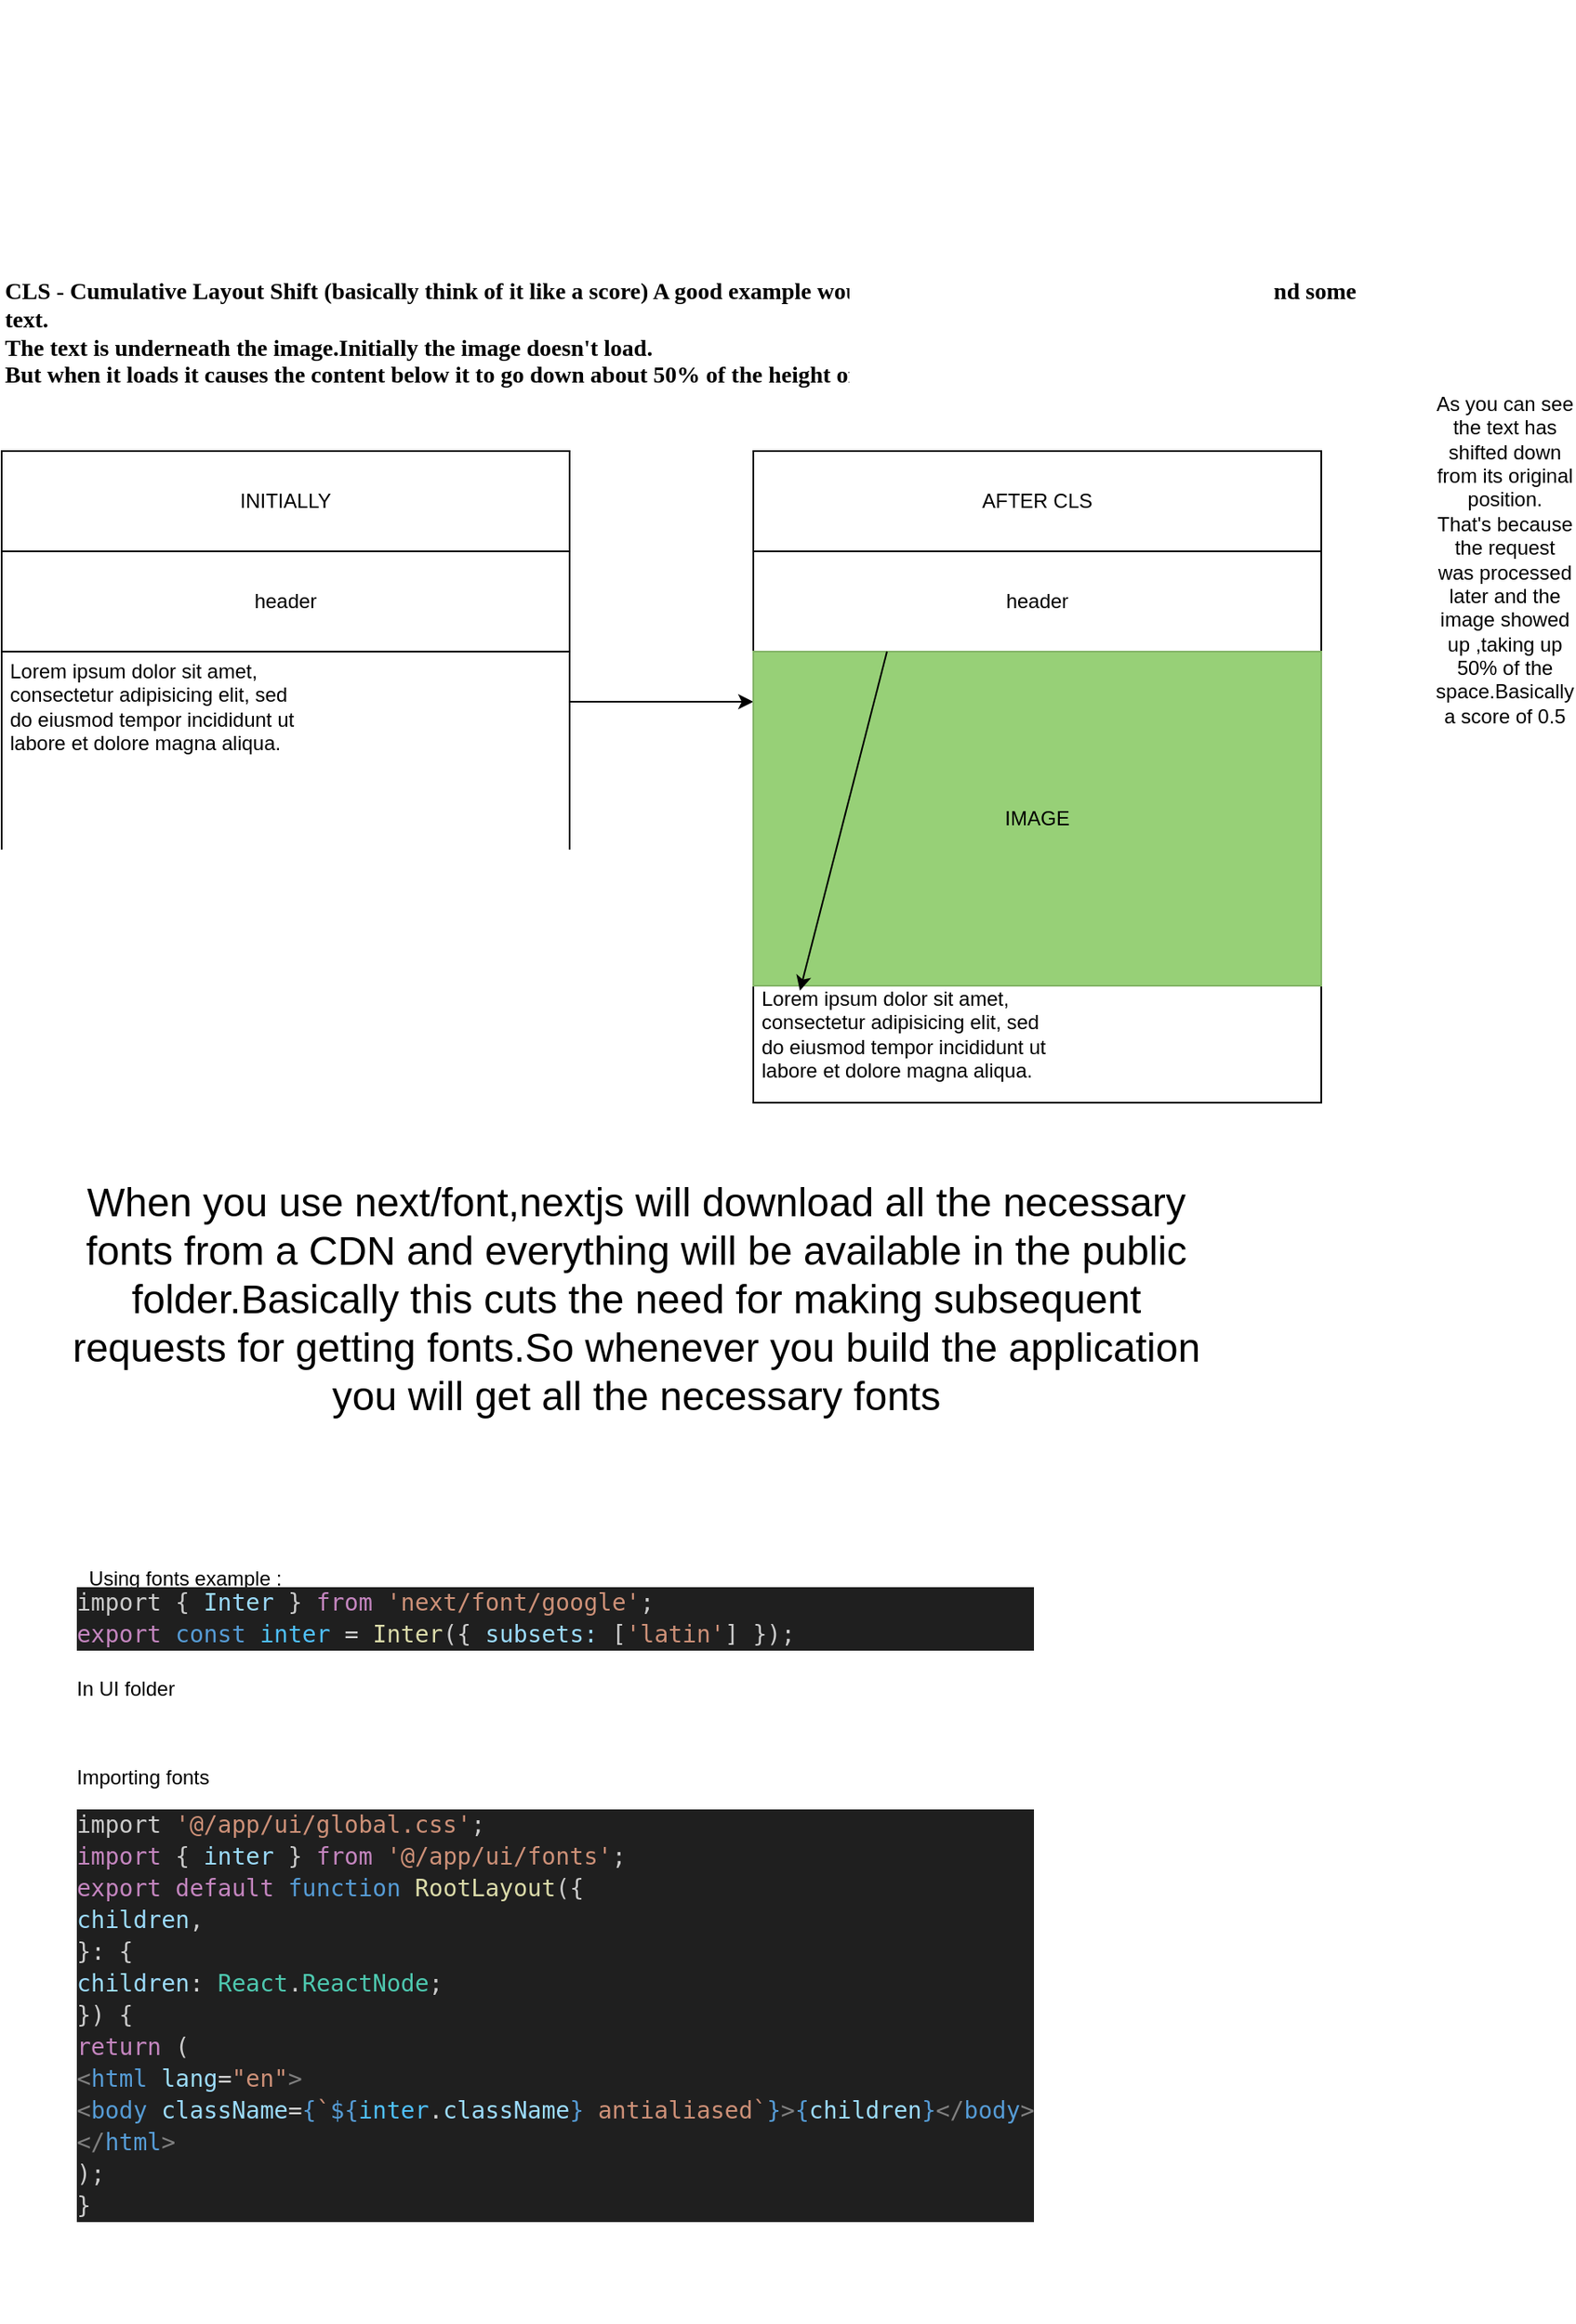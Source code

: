 <mxfile version="22.1.17" type="github">
  <diagram name="Page-1" id="HMk1L3ZVmhgXQnbdjf0Z">
    <mxGraphModel dx="1367" dy="2946" grid="1" gridSize="10" guides="1" tooltips="1" connect="1" arrows="1" fold="1" page="1" pageScale="1" pageWidth="850" pageHeight="1100" math="0" shadow="0">
      <root>
        <mxCell id="0" />
        <mxCell id="1" parent="0" />
        <mxCell id="uL2jTAdxlcE1hqd3arbY-60" value="&lt;div align=&quot;left&quot;&gt;&lt;font face=&quot;Georgia&quot;&gt;&lt;b&gt;&lt;font style=&quot;font-size: 14px;&quot;&gt;CLS - Cumulative Layout Shift (basically think of it like a score) A good example would be a site which has a header,an image and some text.&lt;/font&gt;&lt;/b&gt;&lt;br&gt;&lt;b&gt;&lt;font style=&quot;font-size: 14px;&quot;&gt;The text is underneath the image.Initially the image doesn&#39;t load.&lt;/font&gt;&lt;/b&gt;&lt;br&gt;&lt;b&gt;&lt;font style=&quot;font-size: 14px;&quot;&gt;But when it loads it causes the content below it to go down about 50% of the height of&amp;nbsp; the page.&lt;/font&gt;&lt;/b&gt;&lt;/font&gt;&lt;/div&gt;" style="text;html=1;strokeColor=none;fillColor=none;align=left;verticalAlign=middle;whiteSpace=wrap;rounded=0;" vertex="1" parent="1">
          <mxGeometry x="20" y="-1320" width="830" height="400" as="geometry" />
        </mxCell>
        <mxCell id="uL2jTAdxlcE1hqd3arbY-61" value="" style="rounded=0;whiteSpace=wrap;html=1;" vertex="1" parent="1">
          <mxGeometry x="20" y="-1050" width="340" height="340" as="geometry" />
        </mxCell>
        <mxCell id="uL2jTAdxlcE1hqd3arbY-63" value="" style="endArrow=classic;html=1;rounded=0;" edge="1" parent="1">
          <mxGeometry width="50" height="50" relative="1" as="geometry">
            <mxPoint x="360" y="-900" as="sourcePoint" />
            <mxPoint x="470" y="-900" as="targetPoint" />
          </mxGeometry>
        </mxCell>
        <mxCell id="uL2jTAdxlcE1hqd3arbY-64" value="" style="rounded=0;whiteSpace=wrap;html=1;" vertex="1" parent="1">
          <mxGeometry x="470" y="-1050" width="340" height="390" as="geometry" />
        </mxCell>
        <mxCell id="uL2jTAdxlcE1hqd3arbY-65" value="INITIALLY" style="rounded=0;whiteSpace=wrap;html=1;" vertex="1" parent="1">
          <mxGeometry x="20" y="-1050" width="340" height="60" as="geometry" />
        </mxCell>
        <mxCell id="uL2jTAdxlcE1hqd3arbY-66" value="AFTER CLS" style="rounded=0;whiteSpace=wrap;html=1;" vertex="1" parent="1">
          <mxGeometry x="470" y="-1050" width="340" height="60" as="geometry" />
        </mxCell>
        <mxCell id="uL2jTAdxlcE1hqd3arbY-68" value="&lt;h1&gt;&lt;br&gt;&lt;/h1&gt;&lt;p&gt;Lorem ipsum dolor sit amet, consectetur adipisicing elit, sed do eiusmod tempor incididunt ut labore et dolore magna aliqua.&lt;/p&gt;" style="text;html=1;strokeColor=none;fillColor=none;spacing=5;spacingTop=-20;whiteSpace=wrap;overflow=hidden;rounded=0;" vertex="1" parent="1">
          <mxGeometry x="20" y="-976" width="190" height="120" as="geometry" />
        </mxCell>
        <mxCell id="uL2jTAdxlcE1hqd3arbY-69" value="header" style="rounded=0;whiteSpace=wrap;html=1;" vertex="1" parent="1">
          <mxGeometry x="20" y="-990" width="340" height="60" as="geometry" />
        </mxCell>
        <mxCell id="uL2jTAdxlcE1hqd3arbY-70" value="header" style="rounded=0;whiteSpace=wrap;html=1;" vertex="1" parent="1">
          <mxGeometry x="470" y="-990" width="340" height="60" as="geometry" />
        </mxCell>
        <mxCell id="uL2jTAdxlcE1hqd3arbY-71" value="&lt;h1&gt;&lt;br&gt;&lt;/h1&gt;&lt;p&gt;Lorem ipsum dolor sit amet, consectetur adipisicing elit, sed do eiusmod tempor incididunt ut labore et dolore magna aliqua.&lt;/p&gt;" style="text;html=1;strokeColor=none;fillColor=none;spacing=5;spacingTop=-20;whiteSpace=wrap;overflow=hidden;rounded=0;" vertex="1" parent="1">
          <mxGeometry x="470" y="-780" width="190" height="120" as="geometry" />
        </mxCell>
        <mxCell id="uL2jTAdxlcE1hqd3arbY-72" value="IMAGE" style="rounded=0;whiteSpace=wrap;html=1;fillColor=#97D077;strokeColor=#82b366;" vertex="1" parent="1">
          <mxGeometry x="470" y="-930" width="340" height="200" as="geometry" />
        </mxCell>
        <mxCell id="uL2jTAdxlcE1hqd3arbY-74" value="" style="endArrow=classic;html=1;rounded=0;entryX=0.082;entryY=1.015;entryDx=0;entryDy=0;entryPerimeter=0;" edge="1" parent="1" target="uL2jTAdxlcE1hqd3arbY-72">
          <mxGeometry width="50" height="50" relative="1" as="geometry">
            <mxPoint x="550" y="-930" as="sourcePoint" />
            <mxPoint x="510" y="-760" as="targetPoint" />
          </mxGeometry>
        </mxCell>
        <mxCell id="uL2jTAdxlcE1hqd3arbY-75" value="&lt;div&gt;As you can see the text has shifted down from its original position.&lt;/div&gt;&lt;div&gt;That&#39;s because the request was processed later and the image showed up ,taking up 50% of the space.Basically a score of 0.5&lt;br&gt;&lt;/div&gt;" style="text;html=1;strokeColor=none;fillColor=none;align=center;verticalAlign=middle;whiteSpace=wrap;rounded=0;" vertex="1" parent="1">
          <mxGeometry x="890" y="-1000" width="60" height="30" as="geometry" />
        </mxCell>
        <mxCell id="uL2jTAdxlcE1hqd3arbY-76" value="&lt;div style=&quot;font-size: 24px;&quot;&gt;When you use next/font,nextjs will download all the necessary fonts from a CDN and everything will be available in the public folder.Basically this cuts the need for making subsequent requests for getting fonts.So whenever you build the application you will get all the necessary fonts&lt;/div&gt;&lt;div&gt;&lt;br&gt;&lt;/div&gt;" style="text;html=1;strokeColor=none;fillColor=none;align=center;verticalAlign=middle;whiteSpace=wrap;rounded=0;" vertex="1" parent="1">
          <mxGeometry x="50" y="-650" width="700" height="230" as="geometry" />
        </mxCell>
        <mxCell id="uL2jTAdxlcE1hqd3arbY-77" value="Using fonts example :" style="text;html=1;strokeColor=none;fillColor=none;align=center;verticalAlign=middle;whiteSpace=wrap;rounded=0;" vertex="1" parent="1">
          <mxGeometry x="60" y="-400" width="140" height="50" as="geometry" />
        </mxCell>
        <mxCell id="uL2jTAdxlcE1hqd3arbY-78" value="&lt;div style=&quot;color: rgb(204, 204, 204); background-color: rgb(31, 31, 31); font-family: &amp;quot;Droid Sans Mono&amp;quot;, &amp;quot;monospace&amp;quot;, monospace; font-weight: normal; font-size: 14px; line-height: 19px;&quot;&gt;import&lt;span style=&quot;color: #cccccc;&quot;&gt; { &lt;/span&gt;&lt;span style=&quot;color: #9cdcfe;&quot;&gt;Inter&lt;/span&gt;&lt;span style=&quot;color: #cccccc;&quot;&gt; } &lt;/span&gt;&lt;span style=&quot;color: #c586c0;&quot;&gt;from&lt;/span&gt;&lt;span style=&quot;color: #cccccc;&quot;&gt; &lt;/span&gt;&lt;span style=&quot;color: #ce9178;&quot;&gt;&#39;next/font/google&#39;&lt;/span&gt;&lt;span style=&quot;color: #cccccc;&quot;&gt;;&lt;/span&gt;&lt;/div&gt;&lt;div style=&quot;color: rgb(204, 204, 204); background-color: rgb(31, 31, 31); font-family: &amp;quot;Droid Sans Mono&amp;quot;, &amp;quot;monospace&amp;quot;, monospace; font-weight: normal; font-size: 14px; line-height: 19px;&quot;&gt;&lt;div&gt;&lt;span style=&quot;color: #cccccc;&quot;&gt; &lt;/span&gt;&lt;/div&gt;&lt;div&gt;&lt;span style=&quot;color: #c586c0;&quot;&gt;export&lt;/span&gt;&lt;span style=&quot;color: #cccccc;&quot;&gt; &lt;/span&gt;&lt;span style=&quot;color: #569cd6;&quot;&gt;const&lt;/span&gt;&lt;span style=&quot;color: #cccccc;&quot;&gt; &lt;/span&gt;&lt;span style=&quot;color: #4fc1ff;&quot;&gt;inter&lt;/span&gt;&lt;span style=&quot;color: #cccccc;&quot;&gt; &lt;/span&gt;&lt;span style=&quot;color: #d4d4d4;&quot;&gt;=&lt;/span&gt;&lt;span style=&quot;color: #cccccc;&quot;&gt; &lt;/span&gt;&lt;span style=&quot;color: #dcdcaa;&quot;&gt;Inter&lt;/span&gt;&lt;span style=&quot;color: #cccccc;&quot;&gt;({ &lt;/span&gt;&lt;span style=&quot;color: #9cdcfe;&quot;&gt;subsets&lt;/span&gt;&lt;span style=&quot;color: #9cdcfe;&quot;&gt;:&lt;/span&gt;&lt;span style=&quot;color: #cccccc;&quot;&gt; [&lt;/span&gt;&lt;span style=&quot;color: #ce9178;&quot;&gt;&#39;latin&#39;&lt;/span&gt;&lt;span style=&quot;color: #cccccc;&quot;&gt;] });&lt;/span&gt;&lt;/div&gt;&lt;/div&gt;&lt;h1&gt;&lt;/h1&gt;&lt;p&gt;In UI folder&lt;/p&gt;&lt;p&gt;&lt;br&gt;&lt;/p&gt;&lt;p&gt;Importing fonts &lt;br&gt;&lt;/p&gt;&lt;div style=&quot;color: rgb(204, 204, 204); background-color: rgb(31, 31, 31); font-family: &amp;quot;Droid Sans Mono&amp;quot;, &amp;quot;monospace&amp;quot;, monospace; font-weight: normal; font-size: 14px; line-height: 19px;&quot;&gt;&lt;div&gt;import&lt;span style=&quot;color: #cccccc;&quot;&gt; &lt;/span&gt;&lt;span style=&quot;color: #ce9178;&quot;&gt;&#39;@/app/ui/global.css&#39;&lt;/span&gt;&lt;span style=&quot;color: #cccccc;&quot;&gt;;&lt;/span&gt;&lt;/div&gt;&lt;div&gt;&lt;span style=&quot;color: #c586c0;&quot;&gt;import&lt;/span&gt;&lt;span style=&quot;color: #cccccc;&quot;&gt; { &lt;/span&gt;&lt;span style=&quot;color: #9cdcfe;&quot;&gt;inter&lt;/span&gt;&lt;span style=&quot;color: #cccccc;&quot;&gt; } &lt;/span&gt;&lt;span style=&quot;color: #c586c0;&quot;&gt;from&lt;/span&gt;&lt;span style=&quot;color: #cccccc;&quot;&gt; &lt;/span&gt;&lt;span style=&quot;color: #ce9178;&quot;&gt;&#39;@/app/ui/fonts&#39;&lt;/span&gt;&lt;span style=&quot;color: #cccccc;&quot;&gt;;&lt;/span&gt;&lt;/div&gt;&lt;div&gt;&lt;span style=&quot;color: #cccccc;&quot;&gt; &lt;/span&gt;&lt;/div&gt;&lt;div&gt;&lt;span style=&quot;color: #c586c0;&quot;&gt;export&lt;/span&gt;&lt;span style=&quot;color: #cccccc;&quot;&gt; &lt;/span&gt;&lt;span style=&quot;color: #c586c0;&quot;&gt;default&lt;/span&gt;&lt;span style=&quot;color: #cccccc;&quot;&gt; &lt;/span&gt;&lt;span style=&quot;color: #569cd6;&quot;&gt;function&lt;/span&gt;&lt;span style=&quot;color: #cccccc;&quot;&gt; &lt;/span&gt;&lt;span style=&quot;color: #dcdcaa;&quot;&gt;RootLayout&lt;/span&gt;&lt;span style=&quot;color: #cccccc;&quot;&gt;({&lt;/span&gt;&lt;/div&gt;&lt;div&gt;&lt;span style=&quot;color: #cccccc;&quot;&gt;  &lt;/span&gt;&lt;span style=&quot;color: #9cdcfe;&quot;&gt;children&lt;/span&gt;&lt;span style=&quot;color: #cccccc;&quot;&gt;,&lt;/span&gt;&lt;/div&gt;&lt;div&gt;&lt;span style=&quot;color: #cccccc;&quot;&gt;}&lt;/span&gt;&lt;span style=&quot;color: #d4d4d4;&quot;&gt;:&lt;/span&gt;&lt;span style=&quot;color: #cccccc;&quot;&gt; {&lt;/span&gt;&lt;/div&gt;&lt;div&gt;&lt;span style=&quot;color: #cccccc;&quot;&gt;  &lt;/span&gt;&lt;span style=&quot;color: #9cdcfe;&quot;&gt;children&lt;/span&gt;&lt;span style=&quot;color: #d4d4d4;&quot;&gt;:&lt;/span&gt;&lt;span style=&quot;color: #cccccc;&quot;&gt; &lt;/span&gt;&lt;span style=&quot;color: #4ec9b0;&quot;&gt;React&lt;/span&gt;&lt;span style=&quot;color: #cccccc;&quot;&gt;.&lt;/span&gt;&lt;span style=&quot;color: #4ec9b0;&quot;&gt;ReactNode&lt;/span&gt;&lt;span style=&quot;color: #cccccc;&quot;&gt;;&lt;/span&gt;&lt;/div&gt;&lt;div&gt;&lt;span style=&quot;color: #cccccc;&quot;&gt;}) {&lt;/span&gt;&lt;/div&gt;&lt;div&gt;&lt;span style=&quot;color: #cccccc;&quot;&gt;  &lt;/span&gt;&lt;span style=&quot;color: #c586c0;&quot;&gt;return&lt;/span&gt;&lt;span style=&quot;color: #cccccc;&quot;&gt; (&lt;/span&gt;&lt;/div&gt;&lt;div&gt;&lt;span style=&quot;color: #cccccc;&quot;&gt;    &lt;/span&gt;&lt;span style=&quot;color: #808080;&quot;&gt;&amp;lt;&lt;/span&gt;&lt;span style=&quot;color: #569cd6;&quot;&gt;html&lt;/span&gt;&lt;span style=&quot;color: #cccccc;&quot;&gt; &lt;/span&gt;&lt;span style=&quot;color: #9cdcfe;&quot;&gt;lang&lt;/span&gt;&lt;span style=&quot;color: #d4d4d4;&quot;&gt;=&lt;/span&gt;&lt;span style=&quot;color: #ce9178;&quot;&gt;&quot;en&quot;&lt;/span&gt;&lt;span style=&quot;color: #808080;&quot;&gt;&amp;gt;&lt;/span&gt;&lt;/div&gt;&lt;div&gt;&lt;span style=&quot;color: #cccccc;&quot;&gt;      &lt;/span&gt;&lt;span style=&quot;color: #808080;&quot;&gt;&amp;lt;&lt;/span&gt;&lt;span style=&quot;color: #569cd6;&quot;&gt;body&lt;/span&gt;&lt;span style=&quot;color: #cccccc;&quot;&gt; &lt;/span&gt;&lt;span style=&quot;color: #9cdcfe;&quot;&gt;className&lt;/span&gt;&lt;span style=&quot;color: #d4d4d4;&quot;&gt;=&lt;/span&gt;&lt;span style=&quot;color: #569cd6;&quot;&gt;{&lt;/span&gt;&lt;span style=&quot;color: #ce9178;&quot;&gt;`&lt;/span&gt;&lt;span style=&quot;color: #569cd6;&quot;&gt;${&lt;/span&gt;&lt;span style=&quot;color: #4fc1ff;&quot;&gt;inter&lt;/span&gt;&lt;span style=&quot;color: #d4d4d4;&quot;&gt;.&lt;/span&gt;&lt;span style=&quot;color: #9cdcfe;&quot;&gt;className&lt;/span&gt;&lt;span style=&quot;color: #569cd6;&quot;&gt;}&lt;/span&gt;&lt;span style=&quot;color: #ce9178;&quot;&gt; antialiased`&lt;/span&gt;&lt;span style=&quot;color: #569cd6;&quot;&gt;}&lt;/span&gt;&lt;span style=&quot;color: #808080;&quot;&gt;&amp;gt;&lt;/span&gt;&lt;span style=&quot;color: #569cd6;&quot;&gt;{&lt;/span&gt;&lt;span style=&quot;color: #9cdcfe;&quot;&gt;children&lt;/span&gt;&lt;span style=&quot;color: #569cd6;&quot;&gt;}&lt;/span&gt;&lt;span style=&quot;color: #808080;&quot;&gt;&amp;lt;/&lt;/span&gt;&lt;span style=&quot;color: #569cd6;&quot;&gt;body&lt;/span&gt;&lt;span style=&quot;color: #808080;&quot;&gt;&amp;gt;&lt;/span&gt;&lt;/div&gt;&lt;div&gt;&lt;span style=&quot;color: #cccccc;&quot;&gt;    &lt;/span&gt;&lt;span style=&quot;color: #808080;&quot;&gt;&amp;lt;/&lt;/span&gt;&lt;span style=&quot;color: #569cd6;&quot;&gt;html&lt;/span&gt;&lt;span style=&quot;color: #808080;&quot;&gt;&amp;gt;&lt;/span&gt;&lt;/div&gt;&lt;div&gt;&lt;span style=&quot;color: #cccccc;&quot;&gt;  );&lt;/span&gt;&lt;/div&gt;&lt;div&gt;&lt;span style=&quot;color: #cccccc;&quot;&gt;}&lt;/span&gt;&lt;/div&gt;&lt;/div&gt;&lt;p&gt;&lt;/p&gt;" style="text;html=1;strokeColor=none;fillColor=none;spacing=5;spacingTop=-20;whiteSpace=wrap;overflow=hidden;rounded=0;" vertex="1" parent="1">
          <mxGeometry x="60" y="-360" width="610" height="430" as="geometry" />
        </mxCell>
      </root>
    </mxGraphModel>
  </diagram>
</mxfile>
